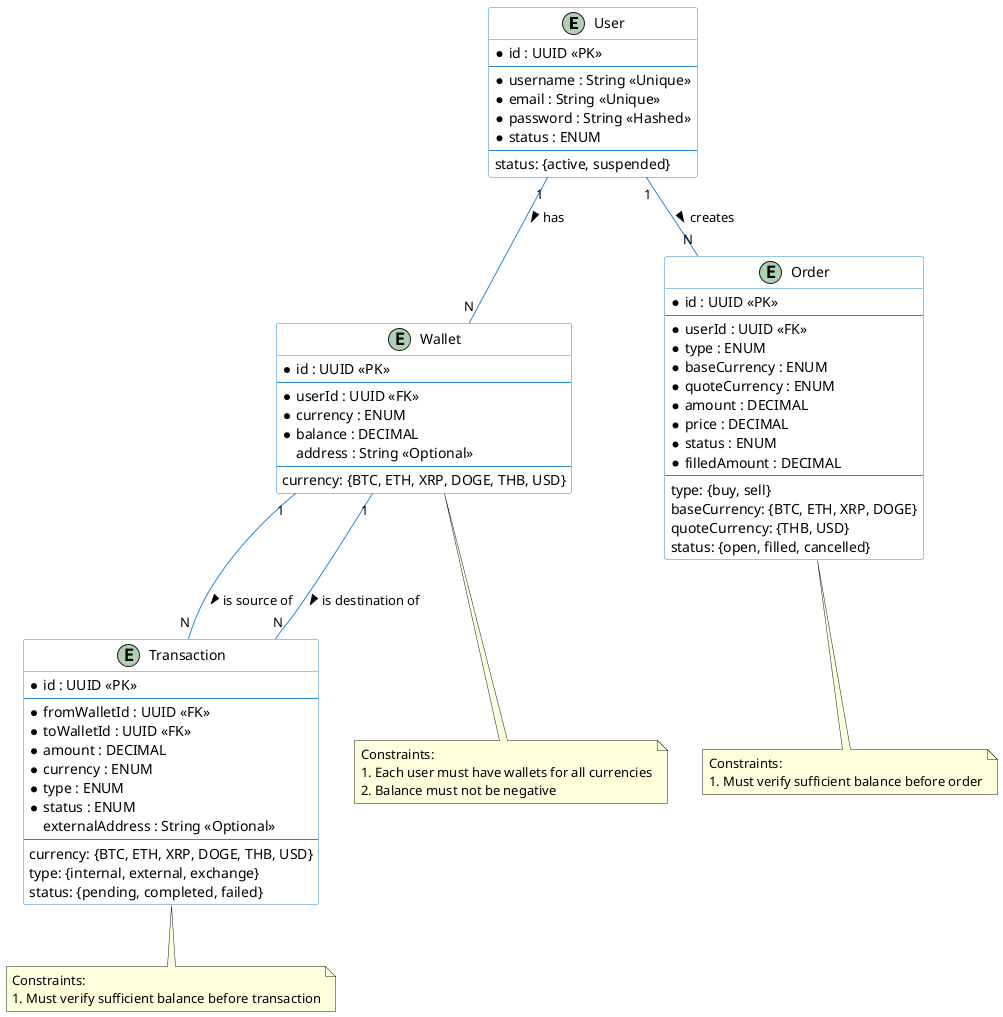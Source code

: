 @startuml Cryptocurrency Exchange Platform

' Styling
skinparam class {
    BackgroundColor White
    ArrowColor #2688d4
    BorderColor #2688d4
}

' Entities
entity "User" as user {
    *id : UUID <<PK>>
    --
    *username : String <<Unique>>
    *email : String <<Unique>>
    *password : String <<Hashed>>
    *status : ENUM
    --
    status: {active, suspended}
}

entity "Wallet" as wallet {
    *id : UUID <<PK>>
    --
    *userId : UUID <<FK>>
    *currency : ENUM
    *balance : DECIMAL
    address : String <<Optional>>
    --
    currency: {BTC, ETH, XRP, DOGE, THB, USD}
}

entity "Transaction" as transaction {
    *id : UUID <<PK>>
    --
    *fromWalletId : UUID <<FK>>
    *toWalletId : UUID <<FK>>
    *amount : DECIMAL
    *currency : ENUM
    *type : ENUM
    *status : ENUM
    externalAddress : String <<Optional>>
    --
    currency: {BTC, ETH, XRP, DOGE, THB, USD}
    type: {internal, external, exchange}
    status: {pending, completed, failed}
}

entity "Order" as order {
    *id : UUID <<PK>>
    --
    *userId : UUID <<FK>>
    *type : ENUM
    *baseCurrency : ENUM
    *quoteCurrency : ENUM
    *amount : DECIMAL
    *price : DECIMAL
    *status : ENUM
    *filledAmount : DECIMAL
    --
    type: {buy, sell}
    baseCurrency: {BTC, ETH, XRP, DOGE}
    quoteCurrency: {THB, USD}
    status: {open, filled, cancelled}
}

' Relationships
user "1" -- "N" wallet : has >
user "1" -- "N" order : creates >
wallet "1" -- "N" transaction : is source of >
wallet "1" -- "N" transaction : is destination of >

note bottom of wallet
    Constraints:
    1. Each user must have wallets for all currencies
    2. Balance must not be negative
end note

note bottom of transaction
    Constraints:
    1. Must verify sufficient balance before transaction
end note

note bottom of order
    Constraints:
    1. Must verify sufficient balance before order
end note

@enduml
